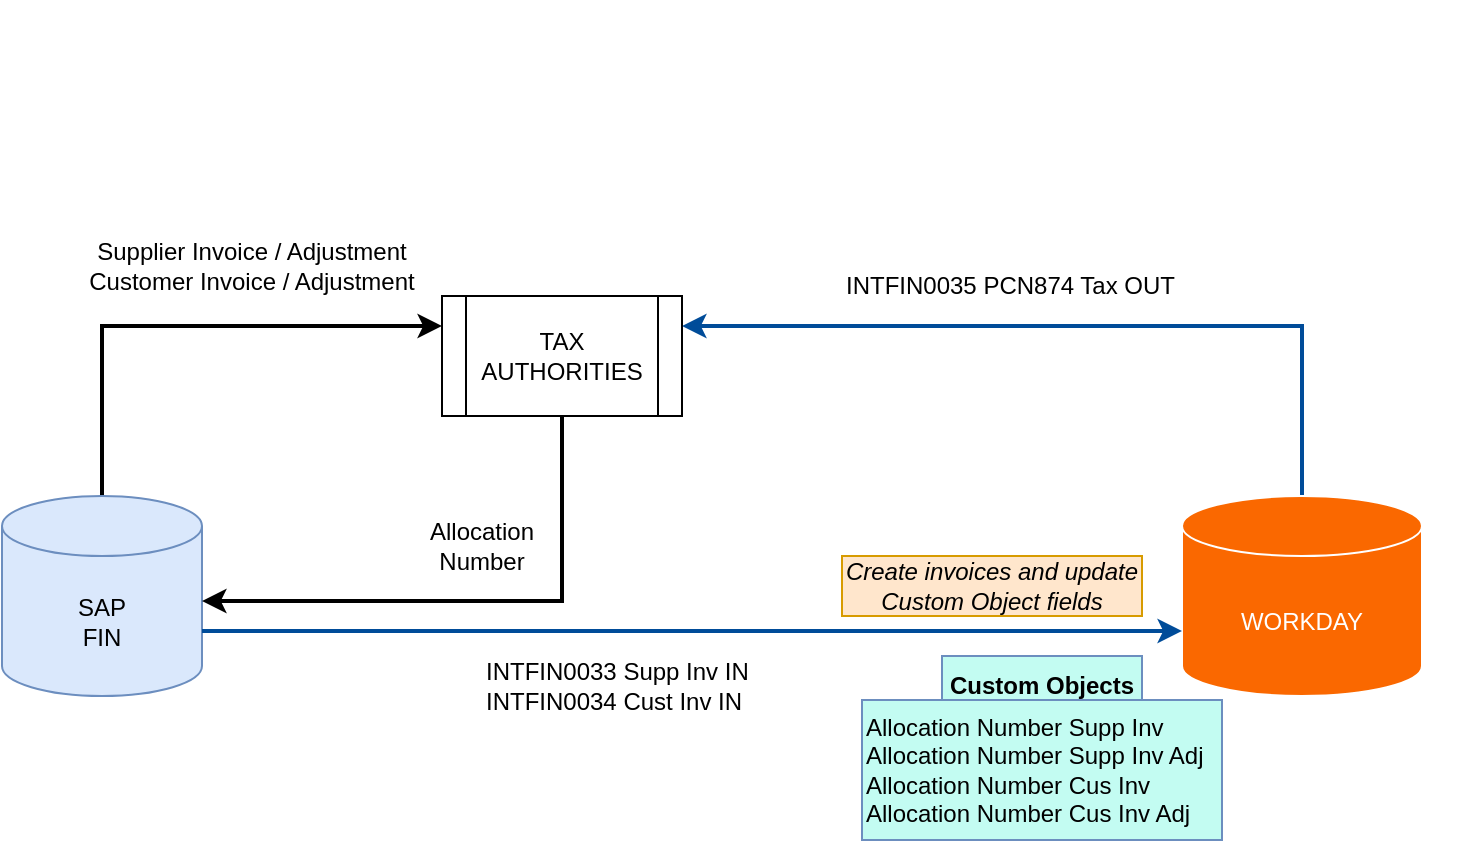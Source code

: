 <mxfile version="24.0.1" type="github">
  <diagram name="Page-1" id="_7py-t4Zkq2sZJ-na3sf">
    <mxGraphModel dx="1434" dy="738" grid="1" gridSize="10" guides="1" tooltips="1" connect="1" arrows="1" fold="1" page="1" pageScale="1" pageWidth="850" pageHeight="1100" math="0" shadow="0">
      <root>
        <mxCell id="0" />
        <mxCell id="1" parent="0" />
        <mxCell id="m8apEbgkwaljRytRqeLC-8" style="edgeStyle=orthogonalEdgeStyle;rounded=0;orthogonalLoop=1;jettySize=auto;html=1;exitX=0.5;exitY=0;exitDx=0;exitDy=0;exitPerimeter=0;entryX=0;entryY=0.25;entryDx=0;entryDy=0;strokeWidth=2;" edge="1" parent="1" source="m8apEbgkwaljRytRqeLC-4" target="m8apEbgkwaljRytRqeLC-7">
          <mxGeometry relative="1" as="geometry" />
        </mxCell>
        <mxCell id="m8apEbgkwaljRytRqeLC-4" value="SAP&lt;div&gt;FIN&lt;/div&gt;" style="shape=cylinder3;whiteSpace=wrap;html=1;boundedLbl=1;backgroundOutline=1;size=15;fillColor=#dae8fc;strokeColor=#6c8ebf;" vertex="1" parent="1">
          <mxGeometry x="50" y="270" width="100" height="100" as="geometry" />
        </mxCell>
        <mxCell id="m8apEbgkwaljRytRqeLC-23" style="edgeStyle=orthogonalEdgeStyle;rounded=0;orthogonalLoop=1;jettySize=auto;html=1;entryX=1;entryY=0.25;entryDx=0;entryDy=0;strokeColor=#004C99;strokeWidth=2;align=center;verticalAlign=middle;fontFamily=Helvetica;fontSize=11;fontColor=default;labelBackgroundColor=default;endArrow=classic;" edge="1" parent="1" source="m8apEbgkwaljRytRqeLC-5" target="m8apEbgkwaljRytRqeLC-7">
          <mxGeometry relative="1" as="geometry">
            <Array as="points">
              <mxPoint x="700" y="185" />
            </Array>
          </mxGeometry>
        </mxCell>
        <mxCell id="m8apEbgkwaljRytRqeLC-5" value="&lt;font color=&quot;#ffffff&quot;&gt;WORKDAY&lt;/font&gt;" style="shape=cylinder3;whiteSpace=wrap;html=1;boundedLbl=1;backgroundOutline=1;size=15;fillColor=#fa6800;fontColor=#000000;strokeColor=#FFFFFF;" vertex="1" parent="1">
          <mxGeometry x="640" y="270" width="120" height="100" as="geometry" />
        </mxCell>
        <mxCell id="m8apEbgkwaljRytRqeLC-7" value="TAX&lt;div&gt;AUTHORITIES&lt;/div&gt;" style="shape=process;whiteSpace=wrap;html=1;backgroundOutline=1;" vertex="1" parent="1">
          <mxGeometry x="270" y="170" width="120" height="60" as="geometry" />
        </mxCell>
        <mxCell id="m8apEbgkwaljRytRqeLC-9" style="edgeStyle=orthogonalEdgeStyle;rounded=0;orthogonalLoop=1;jettySize=auto;html=1;exitX=0.5;exitY=1;exitDx=0;exitDy=0;entryX=1;entryY=0;entryDx=0;entryDy=52.5;entryPerimeter=0;strokeWidth=2;" edge="1" parent="1" source="m8apEbgkwaljRytRqeLC-7" target="m8apEbgkwaljRytRqeLC-4">
          <mxGeometry relative="1" as="geometry" />
        </mxCell>
        <mxCell id="m8apEbgkwaljRytRqeLC-10" value="Allocation Number" style="text;html=1;align=center;verticalAlign=middle;whiteSpace=wrap;rounded=0;" vertex="1" parent="1">
          <mxGeometry x="260" y="280" width="60" height="30" as="geometry" />
        </mxCell>
        <mxCell id="m8apEbgkwaljRytRqeLC-11" value="Supplier Invoice / Adjustment&lt;div&gt;Customer Invoice / Adjustment&lt;/div&gt;" style="text;html=1;align=center;verticalAlign=middle;whiteSpace=wrap;rounded=0;" vertex="1" parent="1">
          <mxGeometry x="90" y="140" width="170" height="30" as="geometry" />
        </mxCell>
        <mxCell id="m8apEbgkwaljRytRqeLC-13" style="edgeStyle=orthogonalEdgeStyle;rounded=0;orthogonalLoop=1;jettySize=auto;html=1;exitX=1;exitY=0;exitDx=0;exitDy=67.5;exitPerimeter=0;entryX=0;entryY=0;entryDx=0;entryDy=67.5;entryPerimeter=0;strokeWidth=2;strokeColor=#004C99;" edge="1" parent="1" source="m8apEbgkwaljRytRqeLC-4" target="m8apEbgkwaljRytRqeLC-5">
          <mxGeometry relative="1" as="geometry" />
        </mxCell>
        <mxCell id="m8apEbgkwaljRytRqeLC-14" value="&lt;b&gt;Custom Objects&lt;/b&gt;" style="text;html=1;align=center;verticalAlign=middle;whiteSpace=wrap;rounded=0;fillColor=#C3FCF2;strokeColor=#6c8ebf;" vertex="1" parent="1">
          <mxGeometry x="520" y="350" width="100" height="30" as="geometry" />
        </mxCell>
        <mxCell id="m8apEbgkwaljRytRqeLC-15" value="Allocation Number Supp Inv&lt;div&gt;Allocation Number Supp Inv Adj&lt;br&gt;&lt;/div&gt;&lt;div&gt;Allocation Number Cus Inv&lt;br&gt;&lt;/div&gt;&lt;div&gt;Allocation Number Cus Inv Adj&lt;br&gt;&lt;/div&gt;" style="text;html=1;align=left;verticalAlign=middle;whiteSpace=wrap;rounded=0;fillColor=#C3FCF2;strokeColor=#6c8ebf;" vertex="1" parent="1">
          <mxGeometry x="480" y="372" width="180" height="70" as="geometry" />
        </mxCell>
        <mxCell id="m8apEbgkwaljRytRqeLC-18" value="" style="shape=image;verticalLabelPosition=bottom;labelBackgroundColor=default;verticalAlign=top;aspect=fixed;imageAspect=0;image=https://d21buns5ku92am.cloudfront.net/69466/images/397953-JET-Logo-Orange-Secondary-Vertical-Stacked-RGB-f50126-medium-1627476396.png;" vertex="1" parent="1">
          <mxGeometry x="50" y="30" width="70" height="64.75" as="geometry" />
        </mxCell>
        <mxCell id="m8apEbgkwaljRytRqeLC-20" value="" style="shape=image;verticalLabelPosition=bottom;labelBackgroundColor=default;verticalAlign=top;aspect=fixed;imageAspect=0;image=https://cdn.freelogovectors.net/wp-content/uploads/2020/09/kainos-logo-180x41.png;" vertex="1" parent="1">
          <mxGeometry x="710" y="22.38" width="80" height="80" as="geometry" />
        </mxCell>
        <mxCell id="m8apEbgkwaljRytRqeLC-21" value="INTFIN0033 Supp Inv IN&lt;br&gt;&lt;div&gt;&lt;span style=&quot;background-color: initial;&quot;&gt;INTFIN0034&amp;nbsp;&lt;/span&gt;Cust Inv IN&lt;/div&gt;" style="text;html=1;align=left;verticalAlign=middle;whiteSpace=wrap;rounded=0;" vertex="1" parent="1">
          <mxGeometry x="290" y="350" width="150" height="30" as="geometry" />
        </mxCell>
        <mxCell id="m8apEbgkwaljRytRqeLC-24" value="INTFIN0035 PCN874 Tax OUT" style="text;html=1;align=left;verticalAlign=middle;whiteSpace=wrap;rounded=0;" vertex="1" parent="1">
          <mxGeometry x="470" y="150" width="190" height="30" as="geometry" />
        </mxCell>
        <mxCell id="m8apEbgkwaljRytRqeLC-25" value="&lt;i&gt;Create invoices and update Custom Object fields&lt;/i&gt;" style="text;html=1;align=center;verticalAlign=middle;whiteSpace=wrap;rounded=0;fillColor=#ffe6cc;strokeColor=#d79b00;" vertex="1" parent="1">
          <mxGeometry x="470" y="300" width="150" height="30" as="geometry" />
        </mxCell>
      </root>
    </mxGraphModel>
  </diagram>
</mxfile>
